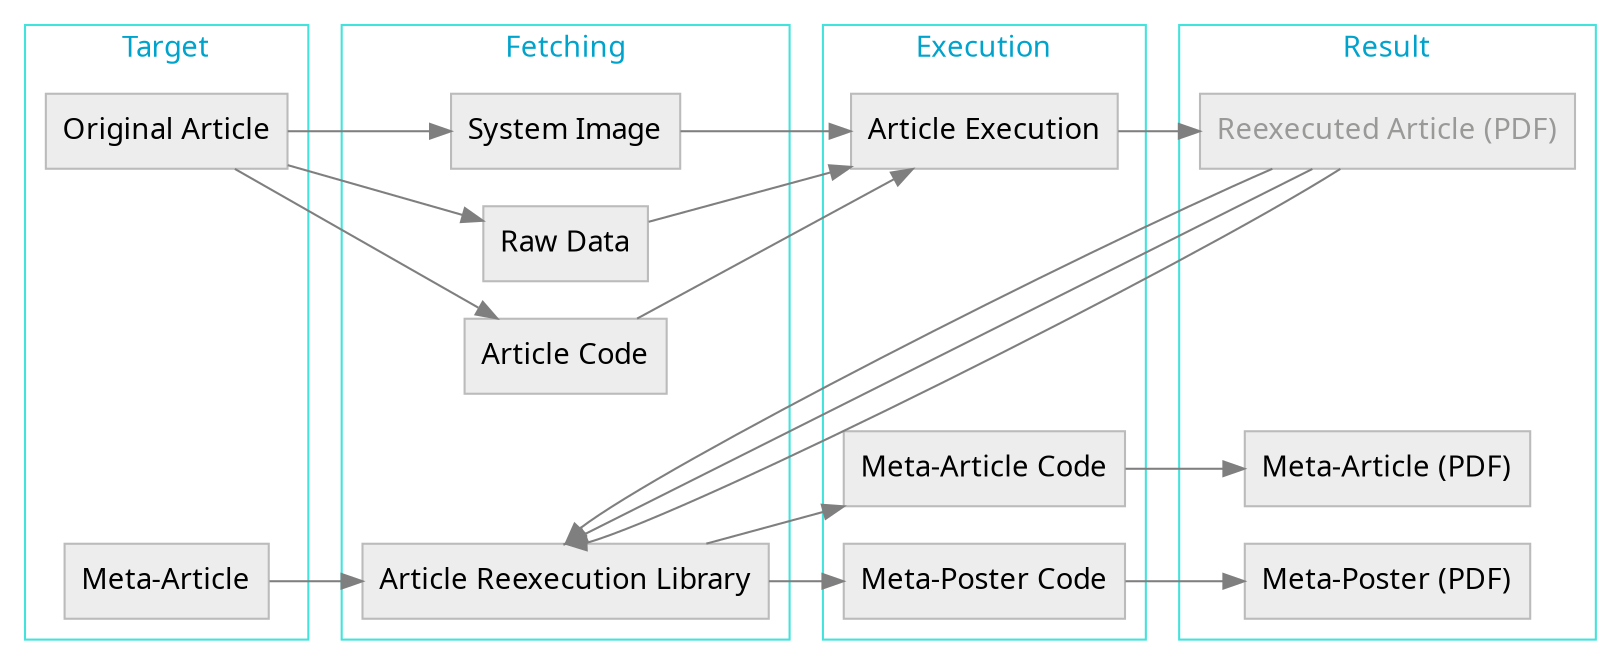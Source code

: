 digraph graphname {
    size="14,8";
    graph [fontname = "sans", margin=0, splines=line];
    rankdir="LR";
    node [fontname = "sans", style=filled];
    edge [fontname = "sans", color=gray50];
    subgraph cluster0 {
        margin=10;
        label = "Target";
        fontcolor = "#00a3cc";
        color = "#42e3dc";

        oa[label="Original Article", shape=box, color="#BBBBBB", fillcolor=grey93];
        blank00[style=invis];
        blank01[style=invis];
        blank02[style=invis];
        ma[label="Meta-Article", shape=box, color="#BBBBBB", fillcolor=grey93];
        }
        //{rank=same; opf_; Con}

    oa -> si;
    blank00 -> rd [style=invis];
    blank01 -> ac [style=invis];
    blank02 -> blank10 [style=invis];
    oa -> rd [constraint=false];
    oa -> ac [constraint=false];
    ma -> ras;

    subgraph cluster1 {
        margin=10;
        label = "Fetching";
        fontcolor = "#00a3cc";
        color = "#42e3dc";

        si[label="System Image", shape=box, color="#BBBBBB", fillcolor=grey93];
        rd[label="Raw Data", shape=box, color="#BBBBBB", fillcolor=grey93];
        ac[label="Article Code", shape=box, color="#BBBBBB", fillcolor=grey93];
        blank10[style=invis];
        ras[label="Article Reexecution Library", shape=box, color="#BBBBBB", fillcolor=grey93];
        }

    si -> ae [weight=9];
    rd -> blank21 [style=invis];
    ac -> mac [style=invis];
    ras -> mpc;
    ac -> blank22[style=invis];
    rd -> ae [constraint=false];
    ac -> ae [constraint=false];
    ras -> mac [constraint=false];

    subgraph cluster2 {
        margin=10;
        label = "Execution";
        fontcolor = "#00a3cc";
        color = "#42e3dc";

        ae[label="Article Execution", shape=box, color="#BBBBBB", fillcolor=grey93];
        blank21[style=invis];
        blank22[style=invis];
        mac[label="Meta-Article Code", shape=box, color="#BBBBBB", fillcolor=grey93];
        mpc[label="Meta-Poster Code", shape=box, color="#BBBBBB", fillcolor=grey93];
        }

    ae -> ra;
    blank21 -> blank30 [style=invis];
    blank22 -> blank31 [style=invis];
    mac -> map [constraint=false];
    mpc -> mpp;

    subgraph cluster3 {
        margin=10;
        label = "Result";
        fontcolor = "#00a3cc";
        color = "#42e3dc";

        ra[label="Reexecuted Article (PDF)", shape=box, color="#BBBBBB", fillcolor=grey93, fontcolor="#999998"];
        blank30[style=invis];
        blank31[style=invis];
        map[label="Meta-Article (PDF)", shape=box, color="#BBBBBB", fillcolor=grey93];
        mpp[label="Meta-Poster (PDF)", shape=box, color="#BBBBBB", fillcolor=grey93];
        }
    ra -> ras:n [constraint=false];
    ra -> ras:n [constraint=false];
    ra -> ras:n [constraint=false];

}
